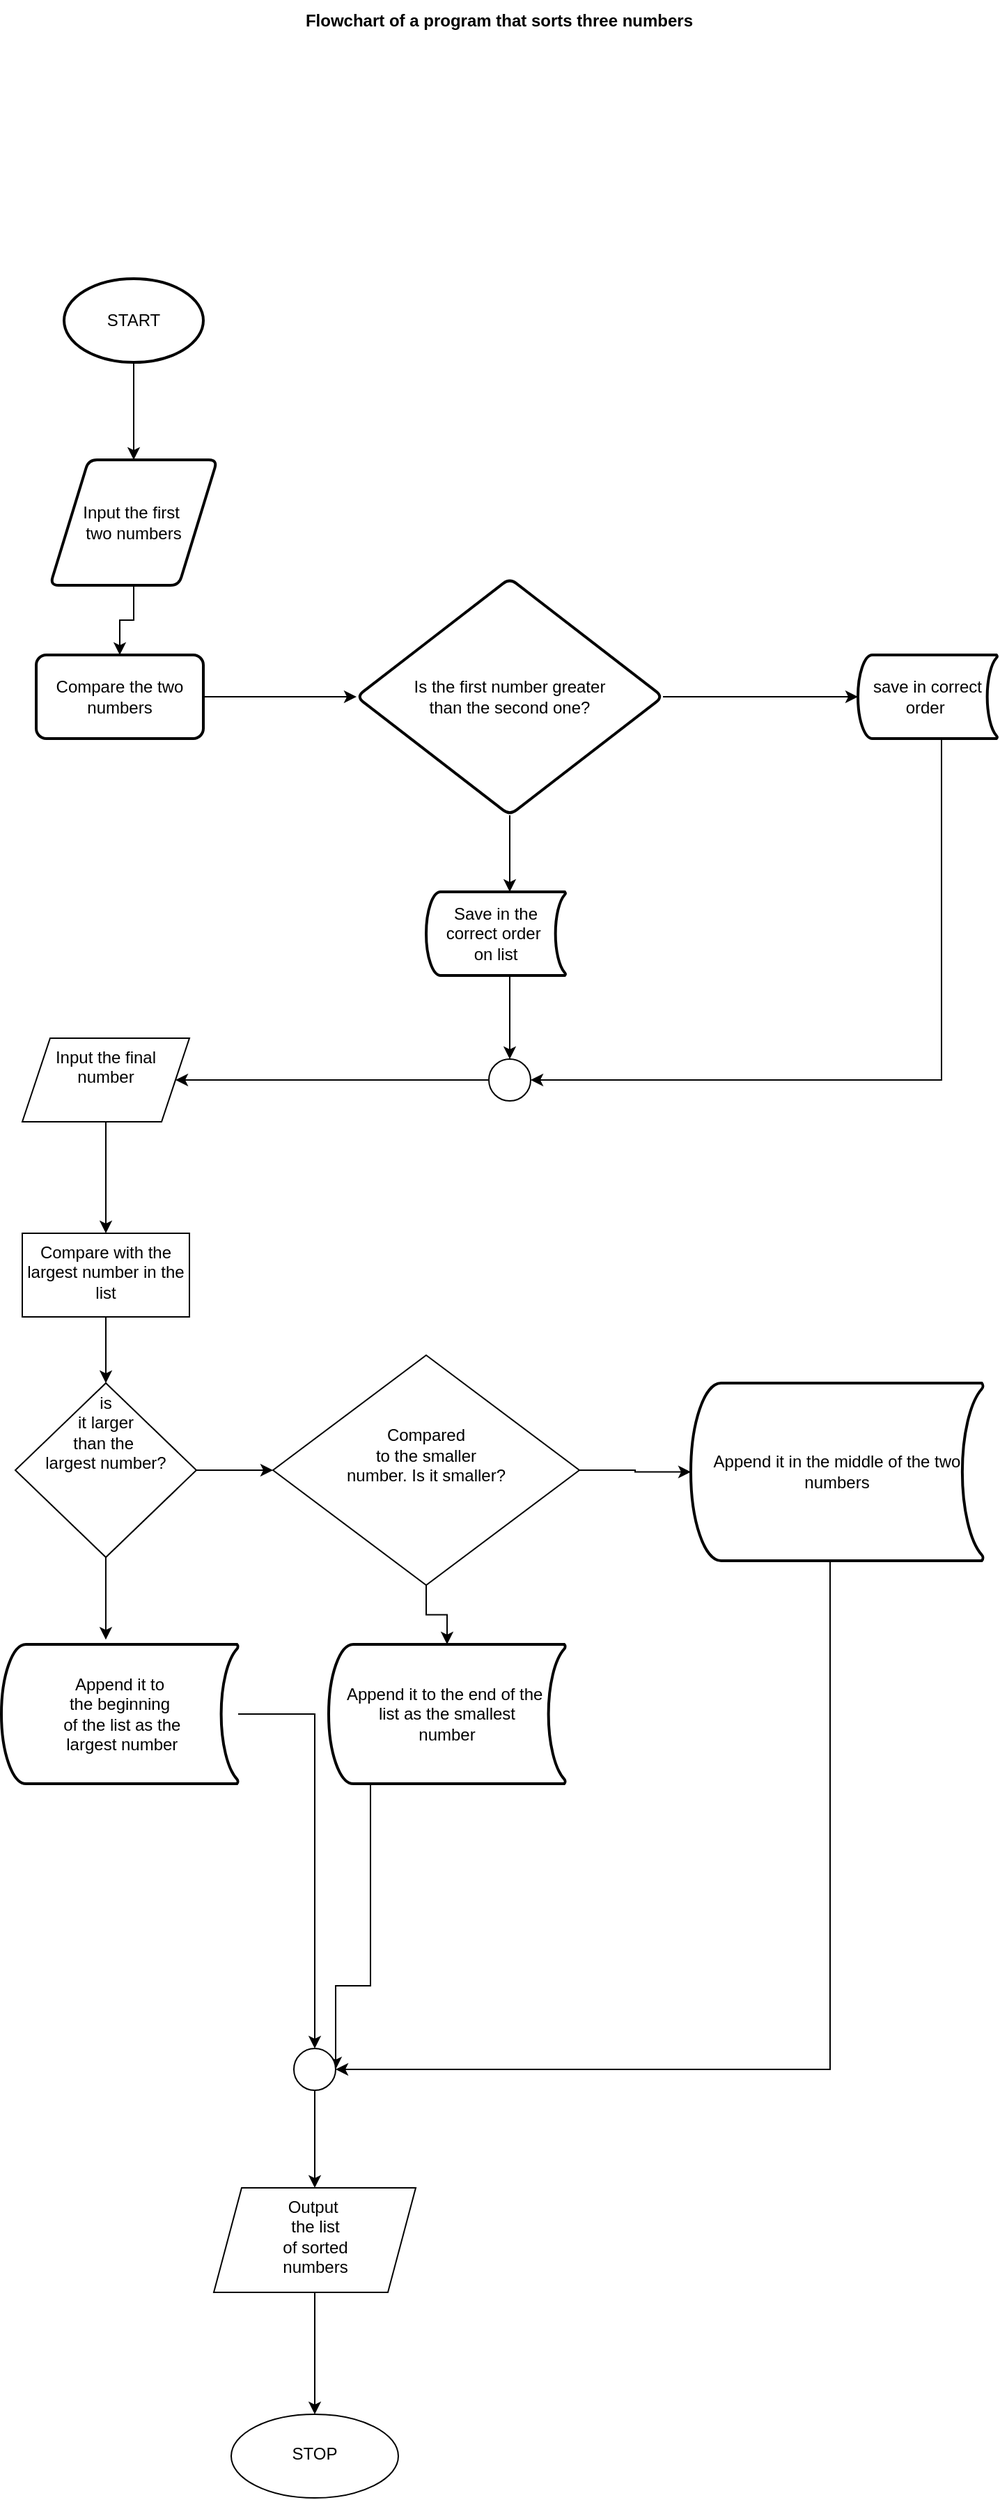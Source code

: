 <mxfile version="20.0.1" type="github">
  <diagram id="6a731a19-8d31-9384-78a2-239565b7b9f0" name="Page-1">
    <mxGraphModel dx="1153" dy="621" grid="1" gridSize="10" guides="1" tooltips="1" connect="1" arrows="1" fold="1" page="1" pageScale="1" pageWidth="1169" pageHeight="827" background="none" math="0" shadow="0">
      <root>
        <mxCell id="0" />
        <mxCell id="1" parent="0" />
        <mxCell id="OVpTipQ50RO1qhXe0CmH-84" style="edgeStyle=orthogonalEdgeStyle;rounded=0;orthogonalLoop=1;jettySize=auto;html=1;" edge="1" parent="1" source="OVpTipQ50RO1qhXe0CmH-55" target="OVpTipQ50RO1qhXe0CmH-56">
          <mxGeometry relative="1" as="geometry">
            <Array as="points">
              <mxPoint x="305" y="360" />
              <mxPoint x="305" y="360" />
            </Array>
          </mxGeometry>
        </mxCell>
        <mxCell id="OVpTipQ50RO1qhXe0CmH-55" value="START" style="strokeWidth=2;html=1;shape=mxgraph.flowchart.start_1;whiteSpace=wrap;" vertex="1" parent="1">
          <mxGeometry x="255" y="270" width="100" height="60" as="geometry" />
        </mxCell>
        <mxCell id="OVpTipQ50RO1qhXe0CmH-59" value="" style="edgeStyle=orthogonalEdgeStyle;rounded=0;orthogonalLoop=1;jettySize=auto;html=1;" edge="1" parent="1" source="OVpTipQ50RO1qhXe0CmH-56" target="OVpTipQ50RO1qhXe0CmH-58">
          <mxGeometry relative="1" as="geometry" />
        </mxCell>
        <mxCell id="OVpTipQ50RO1qhXe0CmH-56" value="Input the first&amp;nbsp;&lt;br&gt;two numbers" style="shape=parallelogram;html=1;strokeWidth=2;perimeter=parallelogramPerimeter;whiteSpace=wrap;rounded=1;arcSize=12;size=0.23;" vertex="1" parent="1">
          <mxGeometry x="245" y="400" width="120" height="90" as="geometry" />
        </mxCell>
        <mxCell id="OVpTipQ50RO1qhXe0CmH-61" value="" style="edgeStyle=orthogonalEdgeStyle;rounded=0;orthogonalLoop=1;jettySize=auto;html=1;" edge="1" parent="1" source="OVpTipQ50RO1qhXe0CmH-58" target="OVpTipQ50RO1qhXe0CmH-60">
          <mxGeometry relative="1" as="geometry" />
        </mxCell>
        <mxCell id="OVpTipQ50RO1qhXe0CmH-58" value="Compare the two numbers" style="whiteSpace=wrap;html=1;strokeWidth=2;rounded=1;arcSize=12;" vertex="1" parent="1">
          <mxGeometry x="235" y="540" width="120" height="60" as="geometry" />
        </mxCell>
        <mxCell id="OVpTipQ50RO1qhXe0CmH-63" value="" style="edgeStyle=orthogonalEdgeStyle;rounded=0;orthogonalLoop=1;jettySize=auto;html=1;" edge="1" parent="1" source="OVpTipQ50RO1qhXe0CmH-60">
          <mxGeometry relative="1" as="geometry">
            <mxPoint x="575" y="710" as="targetPoint" />
          </mxGeometry>
        </mxCell>
        <mxCell id="OVpTipQ50RO1qhXe0CmH-66" value="" style="edgeStyle=orthogonalEdgeStyle;rounded=0;orthogonalLoop=1;jettySize=auto;html=1;" edge="1" parent="1" source="OVpTipQ50RO1qhXe0CmH-60">
          <mxGeometry relative="1" as="geometry">
            <mxPoint x="825" y="570" as="targetPoint" />
          </mxGeometry>
        </mxCell>
        <mxCell id="OVpTipQ50RO1qhXe0CmH-60" value="Is the first number greater&lt;br&gt;than the second one?" style="rhombus;whiteSpace=wrap;html=1;strokeWidth=2;rounded=1;arcSize=12;" vertex="1" parent="1">
          <mxGeometry x="465" y="485" width="220" height="170" as="geometry" />
        </mxCell>
        <mxCell id="OVpTipQ50RO1qhXe0CmH-73" style="edgeStyle=orthogonalEdgeStyle;rounded=0;orthogonalLoop=1;jettySize=auto;html=1;" edge="1" parent="1" source="OVpTipQ50RO1qhXe0CmH-69" target="OVpTipQ50RO1qhXe0CmH-71">
          <mxGeometry relative="1" as="geometry">
            <Array as="points">
              <mxPoint x="575" y="790" />
              <mxPoint x="575" y="790" />
            </Array>
          </mxGeometry>
        </mxCell>
        <mxCell id="OVpTipQ50RO1qhXe0CmH-69" value="Save in the correct order&amp;nbsp;&lt;br&gt;on list" style="strokeWidth=2;html=1;shape=mxgraph.flowchart.stored_data;whiteSpace=wrap;" vertex="1" parent="1">
          <mxGeometry x="515" y="710" width="100" height="60" as="geometry" />
        </mxCell>
        <mxCell id="OVpTipQ50RO1qhXe0CmH-72" style="edgeStyle=orthogonalEdgeStyle;rounded=0;orthogonalLoop=1;jettySize=auto;html=1;entryX=1;entryY=0.5;entryDx=0;entryDy=0;entryPerimeter=0;" edge="1" parent="1" source="OVpTipQ50RO1qhXe0CmH-70" target="OVpTipQ50RO1qhXe0CmH-71">
          <mxGeometry relative="1" as="geometry">
            <Array as="points">
              <mxPoint x="885" y="845" />
            </Array>
          </mxGeometry>
        </mxCell>
        <mxCell id="OVpTipQ50RO1qhXe0CmH-70" value="save in correct order&amp;nbsp;" style="strokeWidth=2;html=1;shape=mxgraph.flowchart.stored_data;whiteSpace=wrap;" vertex="1" parent="1">
          <mxGeometry x="825" y="540" width="100" height="60" as="geometry" />
        </mxCell>
        <mxCell id="OVpTipQ50RO1qhXe0CmH-75" value="" style="edgeStyle=orthogonalEdgeStyle;rounded=0;orthogonalLoop=1;jettySize=auto;html=1;" edge="1" parent="1" source="OVpTipQ50RO1qhXe0CmH-71" target="OVpTipQ50RO1qhXe0CmH-74">
          <mxGeometry relative="1" as="geometry" />
        </mxCell>
        <mxCell id="OVpTipQ50RO1qhXe0CmH-71" value="" style="verticalLabelPosition=bottom;verticalAlign=top;html=1;shape=mxgraph.flowchart.on-page_reference;" vertex="1" parent="1">
          <mxGeometry x="560" y="830" width="30" height="30" as="geometry" />
        </mxCell>
        <mxCell id="OVpTipQ50RO1qhXe0CmH-77" value="" style="edgeStyle=orthogonalEdgeStyle;rounded=0;orthogonalLoop=1;jettySize=auto;html=1;" edge="1" parent="1" source="OVpTipQ50RO1qhXe0CmH-74" target="OVpTipQ50RO1qhXe0CmH-76">
          <mxGeometry relative="1" as="geometry" />
        </mxCell>
        <mxCell id="OVpTipQ50RO1qhXe0CmH-74" value="Input the final &lt;br&gt;number" style="shape=parallelogram;perimeter=parallelogramPerimeter;whiteSpace=wrap;html=1;fixedSize=1;verticalAlign=top;" vertex="1" parent="1">
          <mxGeometry x="225" y="815" width="120" height="60" as="geometry" />
        </mxCell>
        <mxCell id="OVpTipQ50RO1qhXe0CmH-79" value="" style="edgeStyle=orthogonalEdgeStyle;rounded=0;orthogonalLoop=1;jettySize=auto;html=1;" edge="1" parent="1" source="OVpTipQ50RO1qhXe0CmH-76" target="OVpTipQ50RO1qhXe0CmH-78">
          <mxGeometry relative="1" as="geometry" />
        </mxCell>
        <mxCell id="OVpTipQ50RO1qhXe0CmH-76" value="Compare with the largest number in the list" style="whiteSpace=wrap;html=1;verticalAlign=top;" vertex="1" parent="1">
          <mxGeometry x="225" y="955" width="120" height="60" as="geometry" />
        </mxCell>
        <mxCell id="OVpTipQ50RO1qhXe0CmH-81" value="" style="edgeStyle=orthogonalEdgeStyle;rounded=0;orthogonalLoop=1;jettySize=auto;html=1;entryX=0.441;entryY=-0.034;entryDx=0;entryDy=0;entryPerimeter=0;" edge="1" parent="1" source="OVpTipQ50RO1qhXe0CmH-78" target="OVpTipQ50RO1qhXe0CmH-85">
          <mxGeometry relative="1" as="geometry">
            <mxPoint x="285" y="1245" as="targetPoint" />
          </mxGeometry>
        </mxCell>
        <mxCell id="OVpTipQ50RO1qhXe0CmH-83" value="" style="edgeStyle=orthogonalEdgeStyle;rounded=0;orthogonalLoop=1;jettySize=auto;html=1;" edge="1" parent="1" source="OVpTipQ50RO1qhXe0CmH-78" target="OVpTipQ50RO1qhXe0CmH-82">
          <mxGeometry relative="1" as="geometry" />
        </mxCell>
        <mxCell id="OVpTipQ50RO1qhXe0CmH-78" value="is&lt;br&gt;it larger&lt;br&gt;than the&amp;nbsp;&lt;br&gt;largest number?" style="rhombus;whiteSpace=wrap;html=1;verticalAlign=top;" vertex="1" parent="1">
          <mxGeometry x="220" y="1062.5" width="130" height="125" as="geometry" />
        </mxCell>
        <mxCell id="OVpTipQ50RO1qhXe0CmH-87" style="edgeStyle=orthogonalEdgeStyle;rounded=0;orthogonalLoop=1;jettySize=auto;html=1;exitX=0.5;exitY=1;exitDx=0;exitDy=0;entryX=0.5;entryY=0;entryDx=0;entryDy=0;entryPerimeter=0;" edge="1" parent="1" source="OVpTipQ50RO1qhXe0CmH-82" target="OVpTipQ50RO1qhXe0CmH-86">
          <mxGeometry relative="1" as="geometry" />
        </mxCell>
        <mxCell id="OVpTipQ50RO1qhXe0CmH-89" style="edgeStyle=orthogonalEdgeStyle;rounded=0;orthogonalLoop=1;jettySize=auto;html=1;entryX=0;entryY=0.5;entryDx=0;entryDy=0;entryPerimeter=0;" edge="1" parent="1" source="OVpTipQ50RO1qhXe0CmH-82" target="OVpTipQ50RO1qhXe0CmH-88">
          <mxGeometry relative="1" as="geometry" />
        </mxCell>
        <mxCell id="OVpTipQ50RO1qhXe0CmH-82" value="&lt;br&gt;&lt;br&gt;&lt;br&gt;Compared&lt;br&gt;to the smaller &lt;br&gt;number. Is it smaller?" style="rhombus;whiteSpace=wrap;html=1;verticalAlign=top;" vertex="1" parent="1">
          <mxGeometry x="405" y="1042.5" width="220" height="165" as="geometry" />
        </mxCell>
        <mxCell id="OVpTipQ50RO1qhXe0CmH-91" style="edgeStyle=orthogonalEdgeStyle;rounded=0;orthogonalLoop=1;jettySize=auto;html=1;entryX=0.5;entryY=0;entryDx=0;entryDy=0;entryPerimeter=0;" edge="1" parent="1" source="OVpTipQ50RO1qhXe0CmH-85" target="OVpTipQ50RO1qhXe0CmH-90">
          <mxGeometry relative="1" as="geometry" />
        </mxCell>
        <mxCell id="OVpTipQ50RO1qhXe0CmH-85" value="Append it to &lt;br&gt;the beginning&lt;br&gt;&amp;nbsp;of the list as the&lt;br&gt;&amp;nbsp;largest number" style="strokeWidth=2;html=1;shape=mxgraph.flowchart.stored_data;whiteSpace=wrap;" vertex="1" parent="1">
          <mxGeometry x="210" y="1250" width="170" height="100" as="geometry" />
        </mxCell>
        <mxCell id="OVpTipQ50RO1qhXe0CmH-92" style="edgeStyle=orthogonalEdgeStyle;rounded=0;orthogonalLoop=1;jettySize=auto;html=1;entryX=1;entryY=0.5;entryDx=0;entryDy=0;entryPerimeter=0;" edge="1" parent="1" source="OVpTipQ50RO1qhXe0CmH-86" target="OVpTipQ50RO1qhXe0CmH-90">
          <mxGeometry relative="1" as="geometry">
            <Array as="points">
              <mxPoint x="475" y="1495" />
            </Array>
          </mxGeometry>
        </mxCell>
        <mxCell id="OVpTipQ50RO1qhXe0CmH-86" value="Append it to the end of the&amp;nbsp;&lt;br&gt;list as the smallest&lt;br&gt;number" style="strokeWidth=2;html=1;shape=mxgraph.flowchart.stored_data;whiteSpace=wrap;" vertex="1" parent="1">
          <mxGeometry x="445" y="1250" width="170" height="100" as="geometry" />
        </mxCell>
        <mxCell id="OVpTipQ50RO1qhXe0CmH-93" style="edgeStyle=orthogonalEdgeStyle;rounded=0;orthogonalLoop=1;jettySize=auto;html=1;entryX=1;entryY=0.5;entryDx=0;entryDy=0;entryPerimeter=0;" edge="1" parent="1" source="OVpTipQ50RO1qhXe0CmH-88" target="OVpTipQ50RO1qhXe0CmH-90">
          <mxGeometry relative="1" as="geometry">
            <Array as="points">
              <mxPoint x="805" y="1555" />
            </Array>
          </mxGeometry>
        </mxCell>
        <mxCell id="OVpTipQ50RO1qhXe0CmH-88" value="Append it in the middle of the two numbers" style="strokeWidth=2;html=1;shape=mxgraph.flowchart.stored_data;whiteSpace=wrap;" vertex="1" parent="1">
          <mxGeometry x="705" y="1062.5" width="210" height="127.5" as="geometry" />
        </mxCell>
        <mxCell id="OVpTipQ50RO1qhXe0CmH-95" value="" style="edgeStyle=orthogonalEdgeStyle;rounded=0;orthogonalLoop=1;jettySize=auto;html=1;" edge="1" parent="1" source="OVpTipQ50RO1qhXe0CmH-90" target="OVpTipQ50RO1qhXe0CmH-94">
          <mxGeometry relative="1" as="geometry" />
        </mxCell>
        <mxCell id="OVpTipQ50RO1qhXe0CmH-90" value="" style="verticalLabelPosition=bottom;verticalAlign=top;html=1;shape=mxgraph.flowchart.on-page_reference;" vertex="1" parent="1">
          <mxGeometry x="420" y="1540" width="30" height="30" as="geometry" />
        </mxCell>
        <mxCell id="OVpTipQ50RO1qhXe0CmH-97" value="" style="edgeStyle=orthogonalEdgeStyle;rounded=0;orthogonalLoop=1;jettySize=auto;html=1;" edge="1" parent="1" source="OVpTipQ50RO1qhXe0CmH-94" target="OVpTipQ50RO1qhXe0CmH-96">
          <mxGeometry relative="1" as="geometry" />
        </mxCell>
        <mxCell id="OVpTipQ50RO1qhXe0CmH-94" value="Output&amp;nbsp;&lt;br&gt;the list&lt;br&gt;of sorted &lt;br&gt;numbers" style="shape=parallelogram;perimeter=parallelogramPerimeter;whiteSpace=wrap;html=1;fixedSize=1;verticalAlign=top;" vertex="1" parent="1">
          <mxGeometry x="362.5" y="1640" width="145" height="75" as="geometry" />
        </mxCell>
        <mxCell id="OVpTipQ50RO1qhXe0CmH-96" value="&lt;br&gt;STOP" style="ellipse;whiteSpace=wrap;html=1;verticalAlign=top;" vertex="1" parent="1">
          <mxGeometry x="375" y="1802.5" width="120" height="60" as="geometry" />
        </mxCell>
        <mxCell id="OVpTipQ50RO1qhXe0CmH-98" value="&lt;b&gt;Flowchart of a program that sorts three numbers&lt;/b&gt;" style="text;html=1;strokeColor=none;fillColor=none;align=center;verticalAlign=middle;whiteSpace=wrap;rounded=0;" vertex="1" parent="1">
          <mxGeometry x="235" y="70" width="665" height="30" as="geometry" />
        </mxCell>
      </root>
    </mxGraphModel>
  </diagram>
</mxfile>
